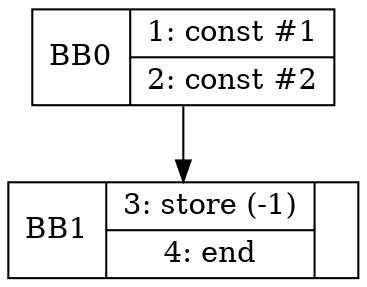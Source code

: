 digraph G {
bb0 [shape=record, label="<b>BB0 | {1: const #1|2: const #2}"];
bb1 [shape=record, label="<b>BB1 | {3: store (-1)|4: end}| {}"];
bb0:s -> bb1:n ;
}